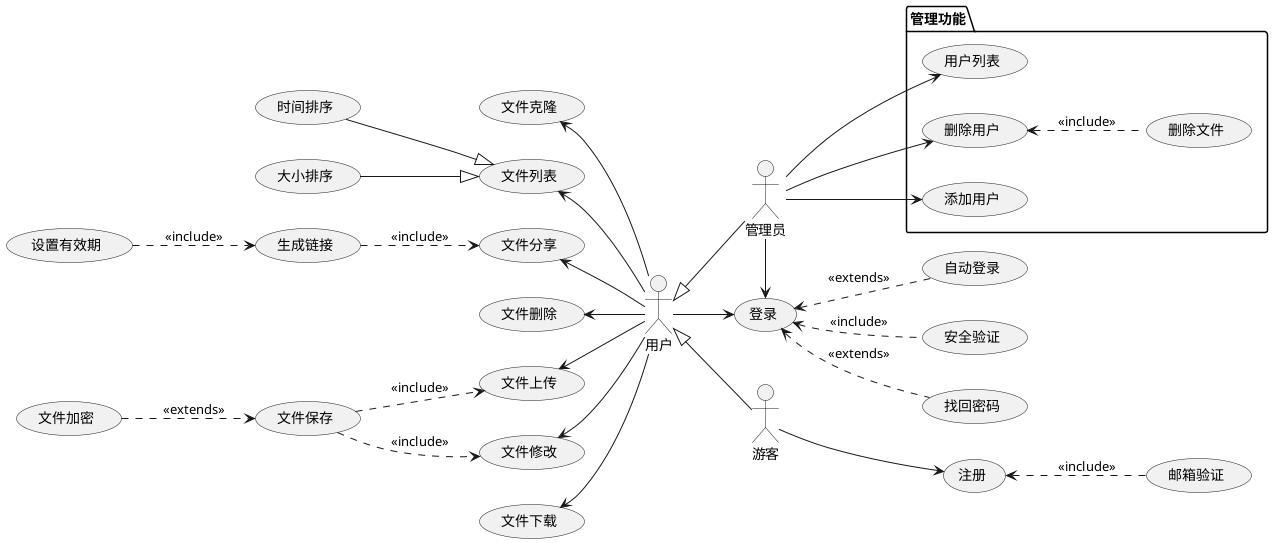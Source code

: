 @startuml "用例图"
left to right direction
actor "游客" as USER

usecase "注册" as Register
usecase "登录" as Login
usecase "安全验证" as Verification
usecase "找回密码" as Recover
usecase "自动登录" as Automatic_login
usecase "邮箱验证" as Email

USER -down-> Register

Email .up.> Register : <<include>>
Verification .up.> Login : <<include>>
Recover .up.> Login : <<extends>>
Automatic_login .up.> Login : <<extends>>

actor "管理员" as ADMIN
actor "用户" as R_USER

R_USER <|-- ADMIN
R_USER <|-- USER
R_USER ->Login 
ADMIN -> Login

package 管理功能 {
  usecase "添加用户" as ADD_USER
  usecase "删除用户" as DELETE_USER
  usecase "用户列表" as LIST_USER
  usecase "删除文件" as Delete_file

  Delete_file .up.> DELETE_USER : <<include>>
}

ADMIN -down-> ADD_USER
ADMIN -down-> DELETE_USER
ADMIN -down-> LIST_USER

usecase "文件上传" as UPLOAD
usecase "文件下载" as DOWNLOAD
usecase "文件修改" as UPDATE
usecase "文件删除" as DELETE
usecase "文件分享" as SHARE
usecase "文件列表" as FILE_LIST
usecase "文件克隆" as File_clone

R_USER -up-> UPLOAD
R_USER -up-> DOWNLOAD
R_USER -up->UPDATE
R_USER -up->DELETE
R_USER -up->SHARE
R_USER -up->FILE_LIST
R_USER -up->File_clone

usecase "文件保存" as PRESERVE
usecase "生成链接" as LINK
usecase "时间排序" as TIME_SORT
usecase "大小排序" as SIZE_SORT

LINK .down.> SHARE : <<include>>
PRESERVE .down.> UPDATE : <<include>>
PRESERVE .down.> UPLOAD : <<include>>

TIME_SORT -down-|> FILE_LIST
SIZE_SORT -down-|> FILE_LIST

usecase "文件加密" as ENCRYPTION
usecase "设置有效期" as Validity

ENCRYPTION .down.> PRESERVE : <<extends>>
Validity .down.> LINK : <<include>>

@enduml